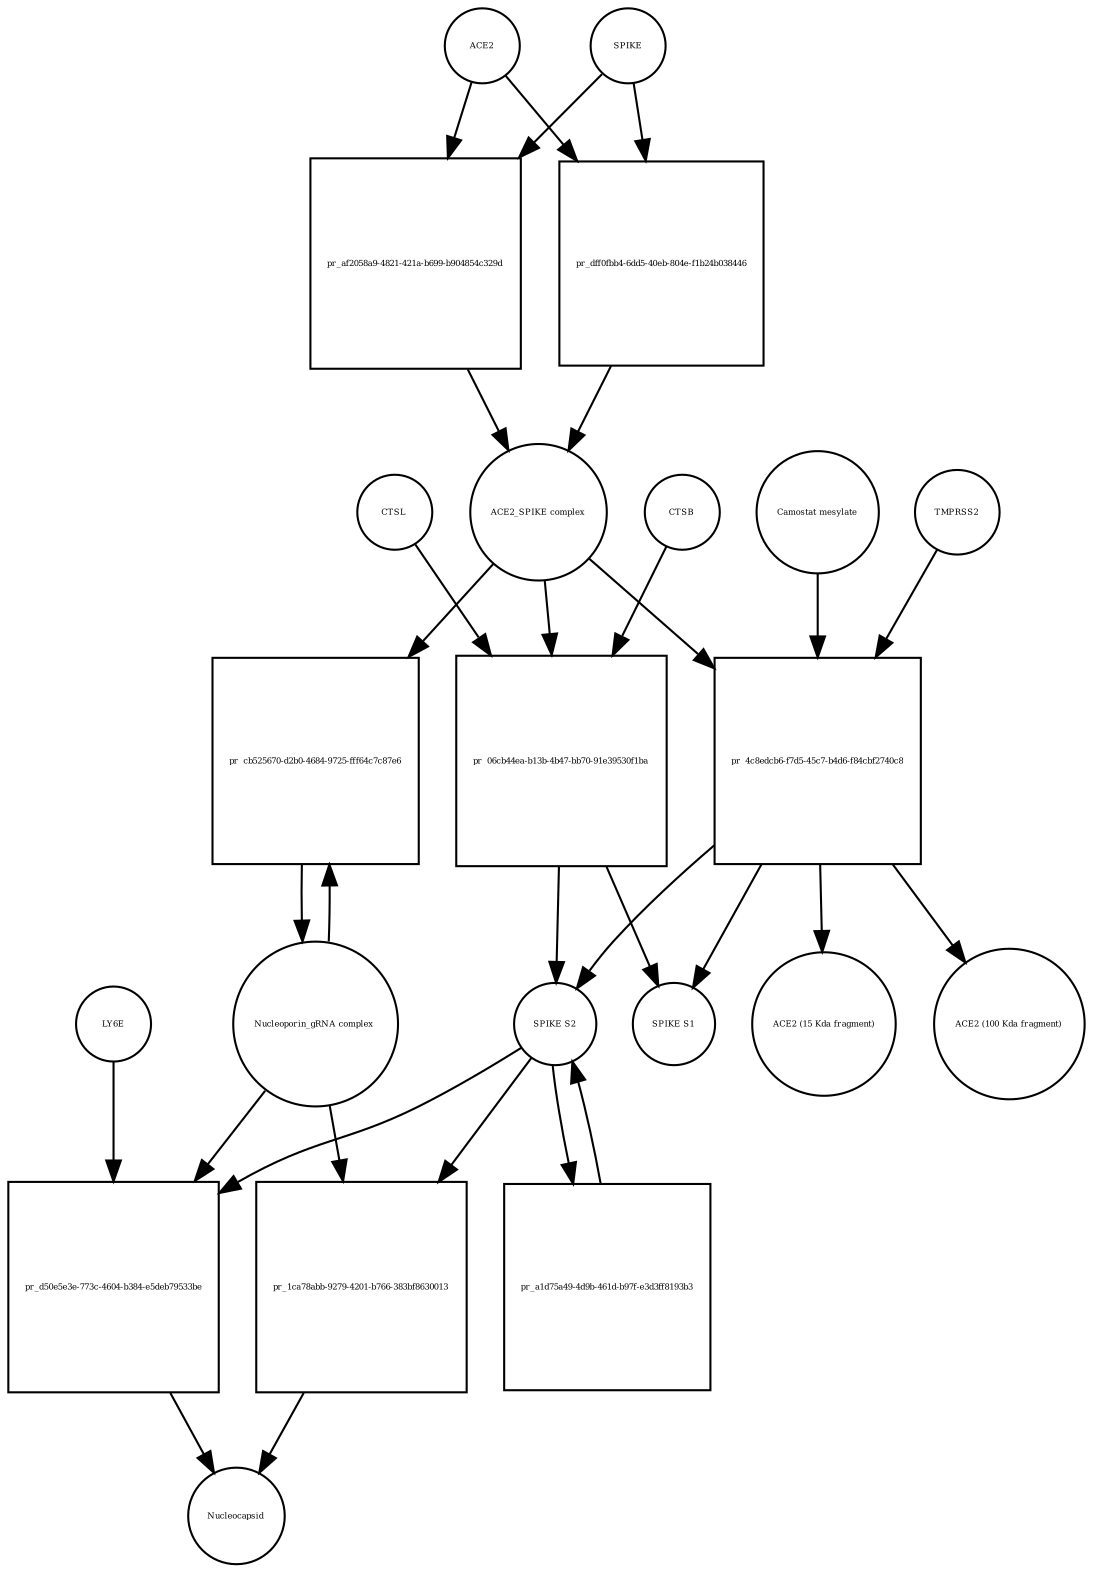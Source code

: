 strict digraph  {
ACE2 [annotation="", bipartite=0, cls=macromolecule, fontsize=4, label=ACE2, shape=circle];
"pr_af2058a9-4821-421a-b699-b904854c329d" [annotation="", bipartite=1, cls=process, fontsize=4, label="pr_af2058a9-4821-421a-b699-b904854c329d", shape=square];
"ACE2_SPIKE complex" [annotation="", bipartite=0, cls=complex, fontsize=4, label="ACE2_SPIKE complex", shape=circle];
SPIKE [annotation="", bipartite=0, cls="macromolecule multimer", fontsize=4, label=SPIKE, shape=circle];
"Nucleoporin_gRNA complex " [annotation="", bipartite=0, cls=complex, fontsize=4, label="Nucleoporin_gRNA complex ", shape=circle];
"pr_cb525670-d2b0-4684-9725-fff64c7c87e6" [annotation="", bipartite=1, cls=process, fontsize=4, label="pr_cb525670-d2b0-4684-9725-fff64c7c87e6", shape=square];
"pr_06cb44ea-b13b-4b47-bb70-91e39530f1ba" [annotation="", bipartite=1, cls=process, fontsize=4, label="pr_06cb44ea-b13b-4b47-bb70-91e39530f1ba", shape=square];
"SPIKE S2" [annotation="", bipartite=0, cls=macromolecule, fontsize=4, label="SPIKE S2", shape=circle];
CTSB [annotation="", bipartite=0, cls=macromolecule, fontsize=4, label=CTSB, shape=circle];
CTSL [annotation="", bipartite=0, cls=macromolecule, fontsize=4, label=CTSL, shape=circle];
"SPIKE S1" [annotation="", bipartite=0, cls=macromolecule, fontsize=4, label="SPIKE S1", shape=circle];
"pr_4c8edcb6-f7d5-45c7-b4d6-f84cbf2740c8" [annotation="", bipartite=1, cls=process, fontsize=4, label="pr_4c8edcb6-f7d5-45c7-b4d6-f84cbf2740c8", shape=square];
TMPRSS2 [annotation="", bipartite=0, cls=macromolecule, fontsize=4, label=TMPRSS2, shape=circle];
"Camostat mesylate" [annotation="urn_miriam_pubchem.compound_2536", bipartite=0, cls="simple chemical", fontsize=4, label="Camostat mesylate", shape=circle];
"ACE2 (15 Kda fragment)" [annotation="", bipartite=0, cls=macromolecule, fontsize=4, label="ACE2 (15 Kda fragment)", shape=circle];
"ACE2 (100 Kda fragment)" [annotation="", bipartite=0, cls=macromolecule, fontsize=4, label="ACE2 (100 Kda fragment)", shape=circle];
"pr_dff0fbb4-6dd5-40eb-804e-f1b24b038446" [annotation="", bipartite=1, cls=process, fontsize=4, label="pr_dff0fbb4-6dd5-40eb-804e-f1b24b038446", shape=square];
"pr_d50e5e3e-773c-4604-b384-e5deb79533be" [annotation="", bipartite=1, cls=process, fontsize=4, label="pr_d50e5e3e-773c-4604-b384-e5deb79533be", shape=square];
Nucleocapsid [annotation="", bipartite=0, cls=complex, fontsize=4, label=Nucleocapsid, shape=circle];
LY6E [annotation="", bipartite=0, cls=macromolecule, fontsize=4, label=LY6E, shape=circle];
"pr_a1d75a49-4d9b-461d-b97f-e3d3ff8193b3" [annotation="", bipartite=1, cls=process, fontsize=4, label="pr_a1d75a49-4d9b-461d-b97f-e3d3ff8193b3", shape=square];
"pr_1ca78abb-9279-4201-b766-383bf8630013" [annotation="", bipartite=1, cls=process, fontsize=4, label="pr_1ca78abb-9279-4201-b766-383bf8630013", shape=square];
ACE2 -> "pr_af2058a9-4821-421a-b699-b904854c329d"  [annotation="", interaction_type=consumption];
ACE2 -> "pr_dff0fbb4-6dd5-40eb-804e-f1b24b038446"  [annotation="", interaction_type=consumption];
"pr_af2058a9-4821-421a-b699-b904854c329d" -> "ACE2_SPIKE complex"  [annotation="", interaction_type=production];
"ACE2_SPIKE complex" -> "pr_cb525670-d2b0-4684-9725-fff64c7c87e6"  [annotation="urn_miriam_pubmed_32142651|urn_miriam_pubmed_32094589", interaction_type=stimulation];
"ACE2_SPIKE complex" -> "pr_06cb44ea-b13b-4b47-bb70-91e39530f1ba"  [annotation="", interaction_type=consumption];
"ACE2_SPIKE complex" -> "pr_4c8edcb6-f7d5-45c7-b4d6-f84cbf2740c8"  [annotation="", interaction_type=consumption];
SPIKE -> "pr_af2058a9-4821-421a-b699-b904854c329d"  [annotation="", interaction_type=consumption];
SPIKE -> "pr_dff0fbb4-6dd5-40eb-804e-f1b24b038446"  [annotation="", interaction_type=consumption];
"Nucleoporin_gRNA complex " -> "pr_cb525670-d2b0-4684-9725-fff64c7c87e6"  [annotation="", interaction_type=consumption];
"Nucleoporin_gRNA complex " -> "pr_d50e5e3e-773c-4604-b384-e5deb79533be"  [annotation="", interaction_type=consumption];
"Nucleoporin_gRNA complex " -> "pr_1ca78abb-9279-4201-b766-383bf8630013"  [annotation="", interaction_type=consumption];
"pr_cb525670-d2b0-4684-9725-fff64c7c87e6" -> "Nucleoporin_gRNA complex "  [annotation="", interaction_type=production];
"pr_06cb44ea-b13b-4b47-bb70-91e39530f1ba" -> "SPIKE S2"  [annotation="", interaction_type=production];
"pr_06cb44ea-b13b-4b47-bb70-91e39530f1ba" -> "SPIKE S1"  [annotation="", interaction_type=production];
"SPIKE S2" -> "pr_d50e5e3e-773c-4604-b384-e5deb79533be"  [annotation="urn_miriam_doi_10.1101%2F2020.03.05.979260|urn_miriam_doi_10.1101%2F2020.04.02.021469", interaction_type=stimulation];
"SPIKE S2" -> "pr_a1d75a49-4d9b-461d-b97f-e3d3ff8193b3"  [annotation="", interaction_type=consumption];
"SPIKE S2" -> "pr_1ca78abb-9279-4201-b766-383bf8630013"  [annotation="", interaction_type=stimulation];
CTSB -> "pr_06cb44ea-b13b-4b47-bb70-91e39530f1ba"  [annotation=urn_miriam_pubmed_32142651, interaction_type=catalysis];
CTSL -> "pr_06cb44ea-b13b-4b47-bb70-91e39530f1ba"  [annotation=urn_miriam_pubmed_32142651, interaction_type=catalysis];
"pr_4c8edcb6-f7d5-45c7-b4d6-f84cbf2740c8" -> "SPIKE S2"  [annotation="", interaction_type=production];
"pr_4c8edcb6-f7d5-45c7-b4d6-f84cbf2740c8" -> "SPIKE S1"  [annotation="", interaction_type=production];
"pr_4c8edcb6-f7d5-45c7-b4d6-f84cbf2740c8" -> "ACE2 (15 Kda fragment)"  [annotation="", interaction_type=production];
"pr_4c8edcb6-f7d5-45c7-b4d6-f84cbf2740c8" -> "ACE2 (100 Kda fragment)"  [annotation="", interaction_type=production];
TMPRSS2 -> "pr_4c8edcb6-f7d5-45c7-b4d6-f84cbf2740c8"  [annotation="urn_miriam_pubmed_32142651|urn_miriam_pubmed_32094589|urn_miriam_pubmed_24227843", interaction_type=catalysis];
"Camostat mesylate" -> "pr_4c8edcb6-f7d5-45c7-b4d6-f84cbf2740c8"  [annotation="urn_miriam_pubmed_32142651|urn_miriam_pubmed_32094589|urn_miriam_pubmed_24227843", interaction_type=inhibition];
"pr_dff0fbb4-6dd5-40eb-804e-f1b24b038446" -> "ACE2_SPIKE complex"  [annotation="", interaction_type=production];
"pr_d50e5e3e-773c-4604-b384-e5deb79533be" -> Nucleocapsid  [annotation="", interaction_type=production];
LY6E -> "pr_d50e5e3e-773c-4604-b384-e5deb79533be"  [annotation="urn_miriam_doi_10.1101%2F2020.03.05.979260|urn_miriam_doi_10.1101%2F2020.04.02.021469", interaction_type=inhibition];
"pr_a1d75a49-4d9b-461d-b97f-e3d3ff8193b3" -> "SPIKE S2"  [annotation="", interaction_type=production];
"pr_1ca78abb-9279-4201-b766-383bf8630013" -> Nucleocapsid  [annotation="", interaction_type=production];
}
